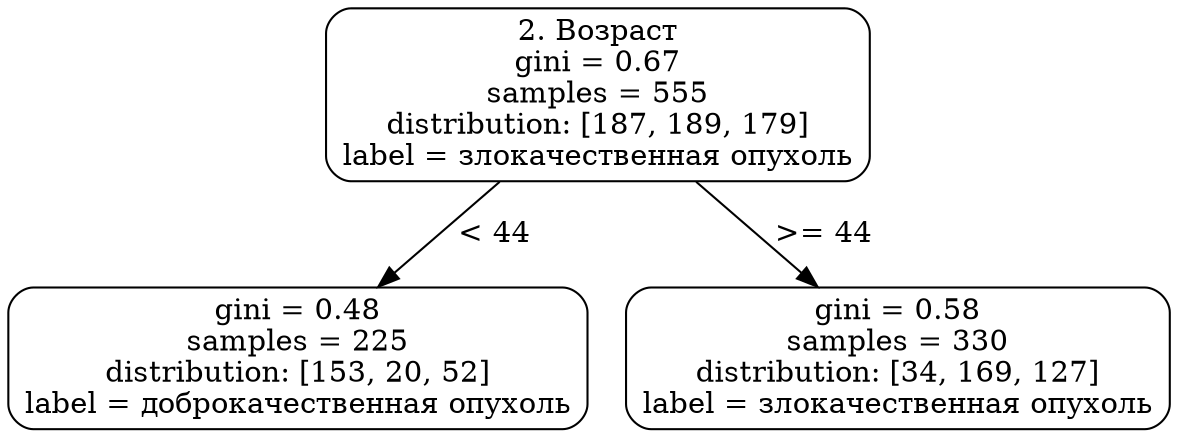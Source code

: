 digraph "дерево решений" {
	node [shape=box style=rounded]
	node1 [label="2. Возраст
gini = 0.67
samples = 555
distribution: [187, 189, 179]
label = злокачественная опухоль"]
	node2 [label="gini = 0.48
samples = 225
distribution: [153, 20, 52]
label = доброкачественная опухоль"]
	node1 -> node2 [label="< 44"]
	node3 [label="gini = 0.58
samples = 330
distribution: [34, 169, 127]
label = злокачественная опухоль"]
	node1 -> node3 [label=">= 44"]
}
